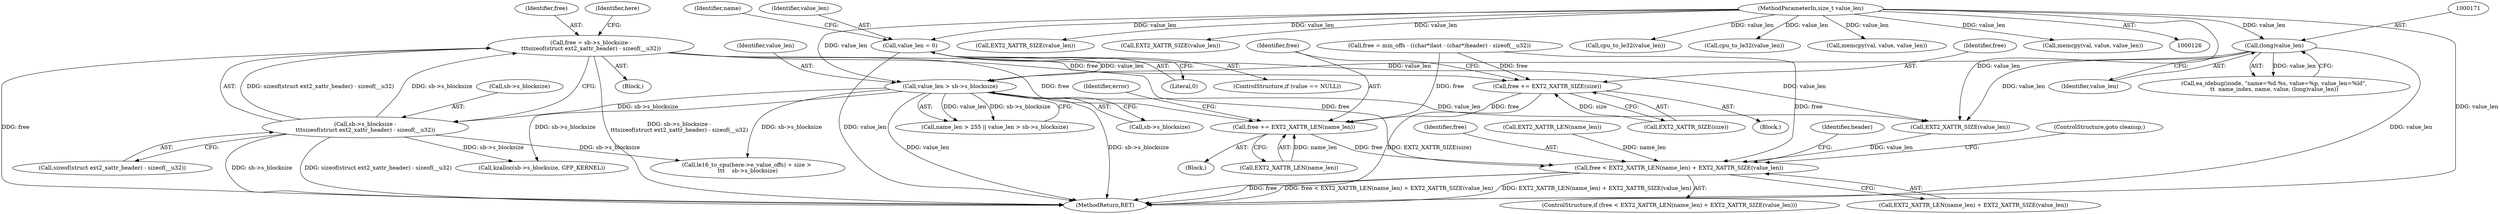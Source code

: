 digraph "0_linux_be0726d33cb8f411945884664924bed3cb8c70ee_10@API" {
"1000434" [label="(Call,free = sb->s_blocksize -\n\t\t\tsizeof(struct ext2_xattr_header) - sizeof(__u32))"];
"1000436" [label="(Call,sb->s_blocksize -\n\t\t\tsizeof(struct ext2_xattr_header) - sizeof(__u32))"];
"1000196" [label="(Call,value_len > sb->s_blocksize)"];
"1000177" [label="(Call,value_len = 0)"];
"1000131" [label="(MethodParameterIn,size_t value_len)"];
"1000170" [label="(Call,(long)value_len)"];
"1000516" [label="(Call,free += EXT2_XATTR_SIZE(size))"];
"1000520" [label="(Call,free += EXT2_XATTR_LEN(name_len))"];
"1000529" [label="(Call,free < EXT2_XATTR_LEN(name_len) + EXT2_XATTR_SIZE(value_len))"];
"1000434" [label="(Call,free = sb->s_blocksize -\n\t\t\tsizeof(struct ext2_xattr_header) - sizeof(__u32))"];
"1000529" [label="(Call,free < EXT2_XATTR_LEN(name_len) + EXT2_XATTR_SIZE(value_len))"];
"1000418" [label="(Call,free = min_offs - ((char*)last - (char*)header) - sizeof(__u32))"];
"1000917" [label="(Call,EXT2_XATTR_SIZE(value_len))"];
"1000783" [label="(Call,EXT2_XATTR_SIZE(value_len))"];
"1000440" [label="(Call,sizeof(struct ext2_xattr_header) - sizeof(__u32))"];
"1001017" [label="(MethodReturn,RET)"];
"1000528" [label="(ControlStructure,if (free < EXT2_XATTR_LEN(name_len) + EXT2_XATTR_SIZE(value_len)))"];
"1000516" [label="(Call,free += EXT2_XATTR_SIZE(size))"];
"1000182" [label="(Identifier,name)"];
"1000196" [label="(Call,value_len > sb->s_blocksize)"];
"1000446" [label="(Identifier,here)"];
"1000179" [label="(Literal,0)"];
"1000520" [label="(Call,free += EXT2_XATTR_LEN(name_len))"];
"1000909" [label="(Call,cpu_to_le32(value_len))"];
"1000518" [label="(Call,EXT2_XATTR_SIZE(size))"];
"1000170" [label="(Call,(long)value_len)"];
"1000522" [label="(Call,EXT2_XATTR_LEN(name_len))"];
"1000538" [label="(Identifier,header)"];
"1000521" [label="(Identifier,free)"];
"1000433" [label="(Block,)"];
"1000192" [label="(Call,name_len > 255 || value_len > sb->s_blocksize)"];
"1000471" [label="(Block,)"];
"1000437" [label="(Call,sb->s_blocksize)"];
"1000517" [label="(Identifier,free)"];
"1000178" [label="(Identifier,value_len)"];
"1000536" [label="(ControlStructure,goto cleanup;)"];
"1000435" [label="(Identifier,free)"];
"1000177" [label="(Call,value_len = 0)"];
"1000131" [label="(MethodParameterIn,size_t value_len)"];
"1000790" [label="(Call,cpu_to_le32(value_len))"];
"1000534" [label="(Call,EXT2_XATTR_SIZE(value_len))"];
"1000436" [label="(Call,sb->s_blocksize -\n\t\t\tsizeof(struct ext2_xattr_header) - sizeof(__u32))"];
"1000173" [label="(ControlStructure,if (value == NULL))"];
"1000164" [label="(Call,ea_idebug(inode, \"name=%d.%s, value=%p, value_len=%ld\",\n\t\t  name_index, name, value, (long)value_len))"];
"1000530" [label="(Identifier,free)"];
"1000525" [label="(Identifier,error)"];
"1000644" [label="(Call,kzalloc(sb->s_blocksize, GFP_KERNEL))"];
"1000198" [label="(Call,sb->s_blocksize)"];
"1000500" [label="(Call,le16_to_cpu(here->e_value_offs) + size > \n\t\t\t    sb->s_blocksize)"];
"1000490" [label="(Block,)"];
"1000949" [label="(Call,memcpy(val, value, value_len))"];
"1000532" [label="(Call,EXT2_XATTR_LEN(name_len))"];
"1000800" [label="(Call,memcpy(val, value, value_len))"];
"1000197" [label="(Identifier,value_len)"];
"1000172" [label="(Identifier,value_len)"];
"1000531" [label="(Call,EXT2_XATTR_LEN(name_len) + EXT2_XATTR_SIZE(value_len))"];
"1000434" -> "1000433"  [label="AST: "];
"1000434" -> "1000436"  [label="CFG: "];
"1000435" -> "1000434"  [label="AST: "];
"1000436" -> "1000434"  [label="AST: "];
"1000446" -> "1000434"  [label="CFG: "];
"1000434" -> "1001017"  [label="DDG: sb->s_blocksize -\n\t\t\tsizeof(struct ext2_xattr_header) - sizeof(__u32)"];
"1000434" -> "1001017"  [label="DDG: free"];
"1000436" -> "1000434"  [label="DDG: sb->s_blocksize"];
"1000436" -> "1000434"  [label="DDG: sizeof(struct ext2_xattr_header) - sizeof(__u32)"];
"1000434" -> "1000516"  [label="DDG: free"];
"1000434" -> "1000520"  [label="DDG: free"];
"1000434" -> "1000529"  [label="DDG: free"];
"1000436" -> "1000440"  [label="CFG: "];
"1000437" -> "1000436"  [label="AST: "];
"1000440" -> "1000436"  [label="AST: "];
"1000436" -> "1001017"  [label="DDG: sb->s_blocksize"];
"1000436" -> "1001017"  [label="DDG: sizeof(struct ext2_xattr_header) - sizeof(__u32)"];
"1000196" -> "1000436"  [label="DDG: sb->s_blocksize"];
"1000436" -> "1000500"  [label="DDG: sb->s_blocksize"];
"1000436" -> "1000644"  [label="DDG: sb->s_blocksize"];
"1000196" -> "1000192"  [label="AST: "];
"1000196" -> "1000198"  [label="CFG: "];
"1000197" -> "1000196"  [label="AST: "];
"1000198" -> "1000196"  [label="AST: "];
"1000192" -> "1000196"  [label="CFG: "];
"1000196" -> "1001017"  [label="DDG: value_len"];
"1000196" -> "1001017"  [label="DDG: sb->s_blocksize"];
"1000196" -> "1000192"  [label="DDG: value_len"];
"1000196" -> "1000192"  [label="DDG: sb->s_blocksize"];
"1000177" -> "1000196"  [label="DDG: value_len"];
"1000170" -> "1000196"  [label="DDG: value_len"];
"1000131" -> "1000196"  [label="DDG: value_len"];
"1000196" -> "1000500"  [label="DDG: sb->s_blocksize"];
"1000196" -> "1000534"  [label="DDG: value_len"];
"1000196" -> "1000644"  [label="DDG: sb->s_blocksize"];
"1000177" -> "1000173"  [label="AST: "];
"1000177" -> "1000179"  [label="CFG: "];
"1000178" -> "1000177"  [label="AST: "];
"1000179" -> "1000177"  [label="AST: "];
"1000182" -> "1000177"  [label="CFG: "];
"1000177" -> "1001017"  [label="DDG: value_len"];
"1000131" -> "1000177"  [label="DDG: value_len"];
"1000177" -> "1000534"  [label="DDG: value_len"];
"1000131" -> "1000126"  [label="AST: "];
"1000131" -> "1001017"  [label="DDG: value_len"];
"1000131" -> "1000170"  [label="DDG: value_len"];
"1000131" -> "1000534"  [label="DDG: value_len"];
"1000131" -> "1000783"  [label="DDG: value_len"];
"1000131" -> "1000790"  [label="DDG: value_len"];
"1000131" -> "1000800"  [label="DDG: value_len"];
"1000131" -> "1000909"  [label="DDG: value_len"];
"1000131" -> "1000917"  [label="DDG: value_len"];
"1000131" -> "1000949"  [label="DDG: value_len"];
"1000170" -> "1000164"  [label="AST: "];
"1000170" -> "1000172"  [label="CFG: "];
"1000171" -> "1000170"  [label="AST: "];
"1000172" -> "1000170"  [label="AST: "];
"1000164" -> "1000170"  [label="CFG: "];
"1000170" -> "1001017"  [label="DDG: value_len"];
"1000170" -> "1000164"  [label="DDG: value_len"];
"1000170" -> "1000534"  [label="DDG: value_len"];
"1000516" -> "1000490"  [label="AST: "];
"1000516" -> "1000518"  [label="CFG: "];
"1000517" -> "1000516"  [label="AST: "];
"1000518" -> "1000516"  [label="AST: "];
"1000521" -> "1000516"  [label="CFG: "];
"1000516" -> "1001017"  [label="DDG: EXT2_XATTR_SIZE(size)"];
"1000518" -> "1000516"  [label="DDG: size"];
"1000418" -> "1000516"  [label="DDG: free"];
"1000516" -> "1000520"  [label="DDG: free"];
"1000520" -> "1000471"  [label="AST: "];
"1000520" -> "1000522"  [label="CFG: "];
"1000521" -> "1000520"  [label="AST: "];
"1000522" -> "1000520"  [label="AST: "];
"1000525" -> "1000520"  [label="CFG: "];
"1000522" -> "1000520"  [label="DDG: name_len"];
"1000418" -> "1000520"  [label="DDG: free"];
"1000520" -> "1000529"  [label="DDG: free"];
"1000529" -> "1000528"  [label="AST: "];
"1000529" -> "1000531"  [label="CFG: "];
"1000530" -> "1000529"  [label="AST: "];
"1000531" -> "1000529"  [label="AST: "];
"1000536" -> "1000529"  [label="CFG: "];
"1000538" -> "1000529"  [label="CFG: "];
"1000529" -> "1001017"  [label="DDG: EXT2_XATTR_LEN(name_len) + EXT2_XATTR_SIZE(value_len)"];
"1000529" -> "1001017"  [label="DDG: free"];
"1000529" -> "1001017"  [label="DDG: free < EXT2_XATTR_LEN(name_len) + EXT2_XATTR_SIZE(value_len)"];
"1000418" -> "1000529"  [label="DDG: free"];
"1000532" -> "1000529"  [label="DDG: name_len"];
"1000534" -> "1000529"  [label="DDG: value_len"];
}
